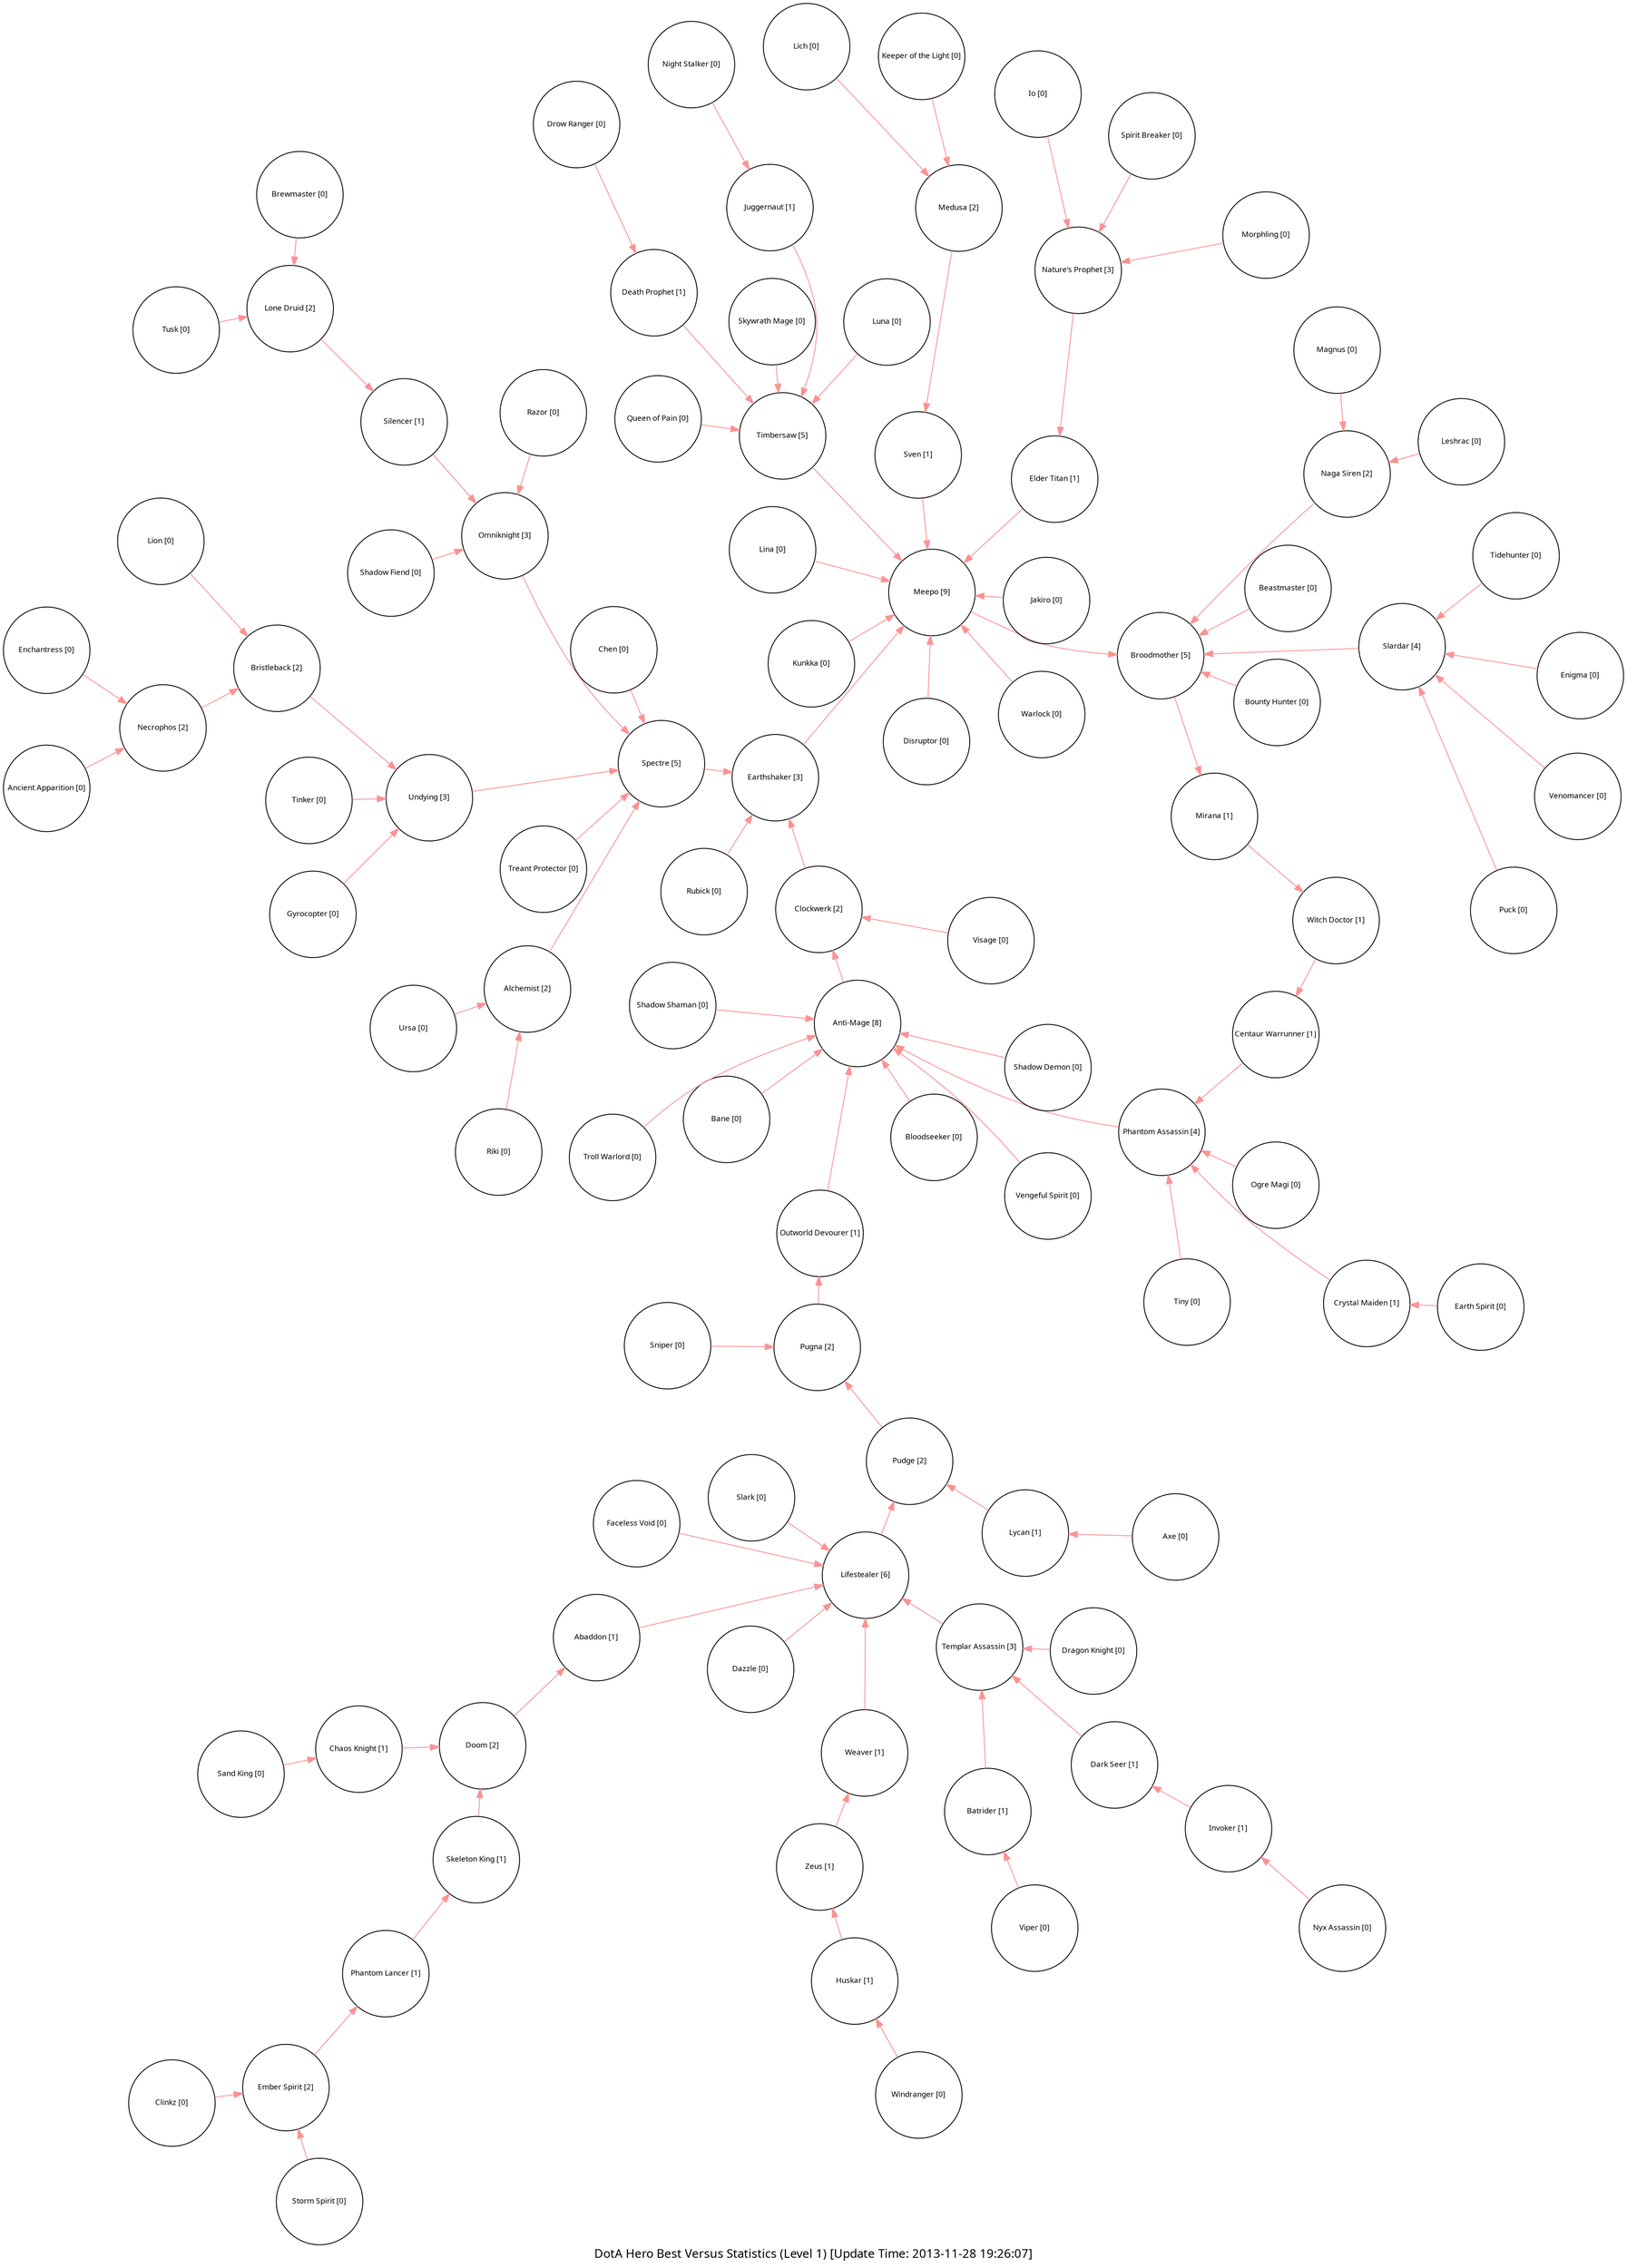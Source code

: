 digraph best_level_1
{
    layout = neato;
    overlap = false;
    splines = true;
    fontname = "Calibri";
    label = "DotA Hero Best Versus Statistics (Level 1) [Update Time: 2013-11-28 19:26:07]";
    sep = "+16";
    node [fontname = "Calibri", fontsize = 9, fixedsize = true, width = 1.4, height = 1.4];
    h0 [href = "http://dotabuff.com/heroes/abaddon", label = "Abaddon [1]"];
    h0 -> h43 [color = "#fb9293", tooltip = "Abaddon → Lifestealer [1]&#10;Advantage = 1.65%&#10;Win Rate = 60.56%&#10;Matches = 105735"];
    h1 [href = "http://dotabuff.com/heroes/alchemist", label = "Alchemist [2]"];
    h1 -> h81 [color = "#fb9293", tooltip = "Alchemist → Spectre [1]&#10;Advantage = 1.95%&#10;Win Rate = 46.43%&#10;Matches = 114047"];
    h2 [href = "http://dotabuff.com/heroes/ancient-apparition", label = "Ancient Apparition [0]"];
    h2 -> h56 [color = "#fb9293", tooltip = "Ancient Apparition → Necrophos [1]&#10;Advantage = 2.92%&#10;Win Rate = 45.35%&#10;Matches = 48607"];
    h3 [href = "http://dotabuff.com/heroes/anti-mage", label = "Anti-Mage [8]"];
    h3 -> h17 [color = "#fb9293", tooltip = "Anti-Mage → Clockwerk [1]&#10;Advantage = 3.07%&#10;Win Rate = 43.81%&#10;Matches = 123911"];
    h4 [href = "http://dotabuff.com/heroes/axe", label = "Axe [0]"];
    h4 -> h48 [color = "#fb9293", tooltip = "Axe → Lycan [1]&#10;Advantage = 3.22%&#10;Win Rate = 47.08%&#10;Matches = 90901"];
    h5 [href = "http://dotabuff.com/heroes/bane", label = "Bane [0]"];
    h5 -> h3 [color = "#fb9293", tooltip = "Bane → Anti-Mage [1]&#10;Advantage = 1.1%&#10;Win Rate = 54.85%&#10;Matches = 70972"];
    h6 [href = "http://dotabuff.com/heroes/batrider", label = "Batrider [1]"];
    h6 -> h85 [color = "#fb9293", tooltip = "Batrider → Templar Assassin [1]&#10;Advantage = 3.05%&#10;Win Rate = 50.52%&#10;Matches = 47301"];
    h7 [href = "http://dotabuff.com/heroes/beastmaster", label = "Beastmaster [0]"];
    h7 -> h12 [color = "#fb9293", tooltip = "Beastmaster → Broodmother [1]&#10;Advantage = 1.38%&#10;Win Rate = 53.09%&#10;Matches = 29223"];
    h8 [href = "http://dotabuff.com/heroes/bloodseeker", label = "Bloodseeker [0]"];
    h8 -> h3 [color = "#fb9293", tooltip = "Bloodseeker → Anti-Mage [1]&#10;Advantage = 4.4%&#10;Win Rate = 63.66%&#10;Matches = 269544"];
    h9 [href = "http://dotabuff.com/heroes/bounty-hunter", label = "Bounty Hunter [0]"];
    h9 -> h12 [color = "#fb9293", tooltip = "Bounty Hunter → Broodmother [1]&#10;Advantage = 2.65%&#10;Win Rate = 54.03%&#10;Matches = 162499"];
    h10 [href = "http://dotabuff.com/heroes/brewmaster", label = "Brewmaster [0]"];
    h10 -> h46 [color = "#fb9293", tooltip = "Brewmaster → Lone Druid [1]&#10;Advantage = 1.87%&#10;Win Rate = 56.01%&#10;Matches = 23577"];
    h11 [href = "http://dotabuff.com/heroes/bristleback", label = "Bristleback [2]"];
    h11 -> h93 [color = "#fb9293", tooltip = "Bristleback → Undying [1]&#10;Advantage = 4.09%&#10;Win Rate = 56.36%&#10;Matches = 52934"];
    h12 [href = "http://dotabuff.com/heroes/broodmother", label = "Broodmother [5]"];
    h12 -> h52 [color = "#fb9293", tooltip = "Broodmother → Mirana [1]&#10;Advantage = 1.76%&#10;Win Rate = 44.51%&#10;Matches = 111628"];
    h13 [href = "http://dotabuff.com/heroes/centaur-warrunner", label = "Centaur Warrunner [1]"];
    h13 -> h62 [color = "#fb9293", tooltip = "Centaur Warrunner → Phantom Assassin [1]&#10;Advantage = 1.98%&#10;Win Rate = 60.64%&#10;Matches = 112781"];
    h14 [href = "http://dotabuff.com/heroes/chaos-knight", label = "Chaos Knight [1]"];
    h14 -> h23 [color = "#fb9293", tooltip = "Chaos Knight → Doom [1]&#10;Advantage = 1.55%&#10;Win Rate = 48.95%&#10;Matches = 72088"];
    h15 [href = "http://dotabuff.com/heroes/chen", label = "Chen [0]"];
    h15 -> h81 [color = "#fb9293", tooltip = "Chen → Spectre [1]&#10;Advantage = 2.41%&#10;Win Rate = 43.3%&#10;Matches = 20375"];
    h16 [href = "http://dotabuff.com/heroes/clinkz", label = "Clinkz [0]"];
    h16 -> h29 [color = "#fb9293", tooltip = "Clinkz → Ember Spirit [1]&#10;Advantage = 2.52%&#10;Win Rate = 56.4%&#10;Matches = 71732"];
    h17 [href = "http://dotabuff.com/heroes/clockwerk", label = "Clockwerk [2]"];
    h17 -> h26 [color = "#fb9293", tooltip = "Clockwerk → Earthshaker [1]&#10;Advantage = 2.38%&#10;Win Rate = 54.13%&#10;Matches = 134687"];
    h18 [href = "http://dotabuff.com/heroes/crystal-maiden", label = "Crystal Maiden [1]"];
    h18 -> h62 [color = "#fb9293", tooltip = "Crystal Maiden → Phantom Assassin [1]&#10;Advantage = 1.72%&#10;Win Rate = 60.68%&#10;Matches = 239735"];
    h19 [href = "http://dotabuff.com/heroes/dark-seer", label = "Dark Seer [1]"];
    h19 -> h85 [color = "#fb9293", tooltip = "Dark Seer → Templar Assassin [1]&#10;Advantage = 3.87%&#10;Win Rate = 56.35%&#10;Matches = 63465"];
    h20 [href = "http://dotabuff.com/heroes/dazzle", label = "Dazzle [0]"];
    h20 -> h43 [color = "#fb9293", tooltip = "Dazzle → Lifestealer [1]&#10;Advantage = 1.46%&#10;Win Rate = 56.29%&#10;Matches = 77289"];
    h21 [href = "http://dotabuff.com/heroes/death-prophet", label = "Death Prophet [1]"];
    h21 -> h87 [color = "#fb9293", tooltip = "Death Prophet → Timbersaw [1]&#10;Advantage = 3.83%&#10;Win Rate = 61.37%&#10;Matches = 109237"];
    h22 [href = "http://dotabuff.com/heroes/disruptor", label = "Disruptor [0]"];
    h22 -> h51 [color = "#fb9293", tooltip = "Disruptor → Meepo [1]&#10;Advantage = 1.77%&#10;Win Rate = 61.1%&#10;Matches = 24323"];
    h23 [href = "http://dotabuff.com/heroes/doom", label = "Doom [2]"];
    h23 -> h0 [color = "#fb9293", tooltip = "Doom → Abaddon [1]&#10;Advantage = 1.19%&#10;Win Rate = 43.28%&#10;Matches = 93119"];
    h24 [href = "http://dotabuff.com/heroes/dragon-knight", label = "Dragon Knight [0]"];
    h24 -> h85 [color = "#fb9293", tooltip = "Dragon Knight → Templar Assassin [1]&#10;Advantage = 1.72%&#10;Win Rate = 54.83%&#10;Matches = 79376"];
    h25 [href = "http://dotabuff.com/heroes/drow-ranger", label = "Drow Ranger [0]"];
    h25 -> h21 [color = "#fb9293", tooltip = "Drow Ranger → Death Prophet [1]&#10;Advantage = 3.71%&#10;Win Rate = 49.35%&#10;Matches = 232098"];
    h26 [href = "http://dotabuff.com/heroes/earthshaker", label = "Earthshaker [3]"];
    h26 -> h51 [color = "#fb9293", tooltip = "Earthshaker → Meepo [1]&#10;Advantage = 4.07%&#10;Win Rate = 58.56%&#10;Matches = 61644"];
    h27 [href = "http://dotabuff.com/heroes/earth-spirit", label = "Earth Spirit [0]"];
    h27 -> h18 [color = "#fb9293", tooltip = "Earth Spirit → Crystal Maiden [1]&#10;Advantage = 1.06%&#10;Win Rate = 35.2%&#10;Matches = 90639"];
    h28 [href = "http://dotabuff.com/heroes/elder-titan", label = "Elder Titan [1]"];
    h28 -> h51 [color = "#fb9293", tooltip = "Elder Titan → Meepo [1]&#10;Advantage = 2.23%&#10;Win Rate = 60.25%&#10;Matches = 19826"];
    h29 [href = "http://dotabuff.com/heroes/ember-spirit", label = "Ember Spirit [2]"];
    h29 -> h63 [color = "#fb9293", tooltip = "Ember Spirit → Phantom Lancer [1]&#10;Advantage = 1.24%&#10;Win Rate = 40.47%&#10;Matches = 73573"];
    h30 [href = "http://dotabuff.com/heroes/enchantress", label = "Enchantress [0]"];
    h30 -> h56 [color = "#fb9293", tooltip = "Enchantress → Necrophos [1]&#10;Advantage = 1.18%&#10;Win Rate = 39.99%&#10;Matches = 40647"];
    h31 [href = "http://dotabuff.com/heroes/enigma", label = "Enigma [0]"];
    h31 -> h78 [color = "#fb9293", tooltip = "Enigma → Slardar [1]&#10;Advantage = 0.87%&#10;Win Rate = 44.28%&#10;Matches = 40914"];
    h32 [href = "http://dotabuff.com/heroes/faceless-void", label = "Faceless Void [0]"];
    h32 -> h43 [color = "#fb9293", tooltip = "Faceless Void → Lifestealer [1]&#10;Advantage = 1.75%&#10;Win Rate = 50.12%&#10;Matches = 144274"];
    h33 [href = "http://dotabuff.com/heroes/gyrocopter", label = "Gyrocopter [0]"];
    h33 -> h93 [color = "#fb9293", tooltip = "Gyrocopter → Undying [1]&#10;Advantage = 2.18%&#10;Win Rate = 48.7%&#10;Matches = 44150"];
    h34 [href = "http://dotabuff.com/heroes/huskar", label = "Huskar [1]"];
    h34 -> h103 [color = "#fb9293", tooltip = "Huskar → Zeus [1]&#10;Advantage = 5.16%&#10;Win Rate = 45.85%&#10;Matches = 121535"];
    h35 [href = "http://dotabuff.com/heroes/invoker", label = "Invoker [1]"];
    h35 -> h19 [color = "#fb9293", tooltip = "Invoker → Dark Seer [1]&#10;Advantage = -0.31%&#10;Win Rate = 46.63%&#10;Matches = 126255"];
    h36 [href = "http://dotabuff.com/heroes/io", label = "Io [0]"];
    h36 -> h55 [color = "#fb9293", tooltip = "Io → Nature's Prophet [1]&#10;Advantage = 1.67%&#10;Win Rate = 41.46%&#10;Matches = 53408"];
    h37 [href = "http://dotabuff.com/heroes/jakiro", label = "Jakiro [0]"];
    h37 -> h51 [color = "#fb9293", tooltip = "Jakiro → Meepo [1]&#10;Advantage = 3.86%&#10;Win Rate = 62.16%&#10;Matches = 27498"];
    h38 [href = "http://dotabuff.com/heroes/juggernaut", label = "Juggernaut [1]"];
    h38 -> h87 [color = "#fb9293", tooltip = "Juggernaut → Timbersaw [1]&#10;Advantage = 2.47%&#10;Win Rate = 52.95%&#10;Matches = 188609"];
    h39 [href = "http://dotabuff.com/heroes/keeper-of-the-light", label = "Keeper of the Light [0]"];
    h39 -> h50 [color = "#fb9293", tooltip = "Keeper of the Light → Medusa [1]&#10;Advantage = 1.18%&#10;Win Rate = 52.42%&#10;Matches = 41036"];
    h40 [href = "http://dotabuff.com/heroes/kunkka", label = "Kunkka [0]"];
    h40 -> h51 [color = "#fb9293", tooltip = "Kunkka → Meepo [1]&#10;Advantage = 2.88%&#10;Win Rate = 58.14%&#10;Matches = 48571"];
    h41 [href = "http://dotabuff.com/heroes/leshrac", label = "Leshrac [0]"];
    h41 -> h54 [color = "#fb9293", tooltip = "Leshrac → Naga Siren [1]&#10;Advantage = 2.21%&#10;Win Rate = 53.97%&#10;Matches = 22334"];
    h42 [href = "http://dotabuff.com/heroes/lich", label = "Lich [0]"];
    h42 -> h50 [color = "#fb9293", tooltip = "Lich → Medusa [1]&#10;Advantage = 1.86%&#10;Win Rate = 60.39%&#10;Matches = 55820"];
    h43 [href = "http://dotabuff.com/heroes/lifestealer", label = "Lifestealer [6]"];
    h43 -> h65 [color = "#fb9293", tooltip = "Lifestealer → Pudge [1]&#10;Advantage = 2.71%&#10;Win Rate = 51.08%&#10;Matches = 498695"];
    h44 [href = "http://dotabuff.com/heroes/lina", label = "Lina [0]"];
    h44 -> h51 [color = "#fb9293", tooltip = "Lina → Meepo [1]&#10;Advantage = 1.7%&#10;Win Rate = 53.15%&#10;Matches = 42214"];
    h45 [href = "http://dotabuff.com/heroes/lion", label = "Lion [0]"];
    h45 -> h11 [color = "#fb9293", tooltip = "Lion → Bristleback [1]&#10;Advantage = 1.82%&#10;Win Rate = 49.06%&#10;Matches = 107332"];
    h46 [href = "http://dotabuff.com/heroes/lone-druid", label = "Lone Druid [2]"];
    h46 -> h75 [color = "#fb9293", tooltip = "Lone Druid → Silencer [1]&#10;Advantage = 2.2%&#10;Win Rate = 44.77%&#10;Matches = 51535"];
    h47 [href = "http://dotabuff.com/heroes/luna", label = "Luna [0]"];
    h47 -> h87 [color = "#fb9293", tooltip = "Luna → Timbersaw [1]&#10;Advantage = 1.9%&#10;Win Rate = 56.61%&#10;Matches = 118009"];
    h48 [href = "http://dotabuff.com/heroes/lycan", label = "Lycan [1]"];
    h48 -> h65 [color = "#fb9293", tooltip = "Lycan → Pudge [1]&#10;Advantage = 2.47%&#10;Win Rate = 58.05%&#10;Matches = 178530"];
    h49 [href = "http://dotabuff.com/heroes/magnus", label = "Magnus [0]"];
    h49 -> h54 [color = "#fb9293", tooltip = "Magnus → Naga Siren [1]&#10;Advantage = 1.07%&#10;Win Rate = 50.72%&#10;Matches = 37958"];
    h50 [href = "http://dotabuff.com/heroes/medusa", label = "Medusa [2]"];
    h50 -> h84 [color = "#fb9293", tooltip = "Medusa → Sven [1]&#10;Advantage = 1.78%&#10;Win Rate = 49.79%&#10;Matches = 62198"];
    h51 [href = "http://dotabuff.com/heroes/meepo", label = "Meepo [9]"];
    h51 -> h12 [color = "#fb9293", tooltip = "Meepo → Broodmother [1]&#10;Advantage = 2.71%&#10;Win Rate = 50.89%&#10;Matches = 30237"];
    h52 [href = "http://dotabuff.com/heroes/mirana", label = "Mirana [1]"];
    h52 -> h102 [color = "#fb9293", tooltip = "Mirana → Witch Doctor [1]&#10;Advantage = 1.12%&#10;Win Rate = 51.91%&#10;Matches = 138561"];
    h53 [href = "http://dotabuff.com/heroes/morphling", label = "Morphling [0]"];
    h53 -> h55 [color = "#fb9293", tooltip = "Morphling → Nature's Prophet [1]&#10;Advantage = 0.41%&#10;Win Rate = 43.4%&#10;Matches = 97618"];
    h54 [href = "http://dotabuff.com/heroes/naga-siren", label = "Naga Siren [2]"];
    h54 -> h12 [color = "#fb9293", tooltip = "Naga Siren → Broodmother [1]&#10;Advantage = 3.31%&#10;Win Rate = 52.24%&#10;Matches = 34126"];
    h55 [href = "http://dotabuff.com/heroes/natures-prophet", label = "Nature's Prophet [3]"];
    h55 -> h28 [color = "#fb9293", tooltip = "Nature's Prophet → Elder Titan [1]&#10;Advantage = 1.64%&#10;Win Rate = 47.6%&#10;Matches = 89437"];
    h56 [href = "http://dotabuff.com/heroes/necrophos", label = "Necrophos [2]"];
    h56 -> h11 [color = "#fb9293", tooltip = "Necrophos → Bristleback [1]&#10;Advantage = 3.39%&#10;Win Rate = 57.59%&#10;Matches = 77888"];
    h57 [href = "http://dotabuff.com/heroes/night-stalker", label = "Night Stalker [0]"];
    h57 -> h38 [color = "#fb9293", tooltip = "Night Stalker → Juggernaut [1]&#10;Advantage = 1.39%&#10;Win Rate = 51.87%&#10;Matches = 105032"];
    h58 [href = "http://dotabuff.com/heroes/nyx-assassin", label = "Nyx Assassin [0]"];
    h58 -> h35 [color = "#fb9293", tooltip = "Nyx Assassin → Invoker [1]&#10;Advantage = 1.68%&#10;Win Rate = 53.47%&#10;Matches = 180034"];
    h59 [href = "http://dotabuff.com/heroes/ogre-magi", label = "Ogre Magi [0]"];
    h59 -> h62 [color = "#fb9293", tooltip = "Ogre Magi → Phantom Assassin [1]&#10;Advantage = 1.91%&#10;Win Rate = 59.1%&#10;Matches = 144581"];
    h60 [href = "http://dotabuff.com/heroes/omniknight", label = "Omniknight [3]"];
    h60 -> h81 [color = "#fb9293", tooltip = "Omniknight → Spectre [1]&#10;Advantage = 2.8%&#10;Win Rate = 52.37%&#10;Matches = 54635"];
    h61 [href = "http://dotabuff.com/heroes/outworld-devourer", label = "Outworld Devourer [1]"];
    h61 -> h3 [color = "#fb9293", tooltip = "Outworld Devourer → Anti-Mage [1]&#10;Advantage = 2.77%&#10;Win Rate = 57.24%&#10;Matches = 106679"];
    h62 [href = "http://dotabuff.com/heroes/phantom-assassin", label = "Phantom Assassin [4]"];
    h62 -> h3 [color = "#fb9293", tooltip = "Phantom Assassin → Anti-Mage [1]&#10;Advantage = 2.7%&#10;Win Rate = 55.37%&#10;Matches = 227478"];
    h63 [href = "http://dotabuff.com/heroes/phantom-lancer", label = "Phantom Lancer [1]"];
    h63 -> h76 [color = "#fb9293", tooltip = "Phantom Lancer → Skeleton King [1]&#10;Advantage = 3.25%&#10;Win Rate = 49.14%&#10;Matches = 104880"];
    h64 [href = "http://dotabuff.com/heroes/puck", label = "Puck [0]"];
    h64 -> h78 [color = "#fb9293", tooltip = "Puck → Slardar [1]&#10;Advantage = 0.48%&#10;Win Rate = 42.18%&#10;Matches = 64601"];
    h65 [href = "http://dotabuff.com/heroes/pudge", label = "Pudge [2]"];
    h65 -> h66 [color = "#fb9293", tooltip = "Pudge → Pugna [1]&#10;Advantage = 2.8%&#10;Win Rate = 52.63%&#10;Matches = 187177"];
    h66 [href = "http://dotabuff.com/heroes/pugna", label = "Pugna [2]"];
    h66 -> h61 [color = "#fb9293", tooltip = "Pugna → Outworld Devourer [1]&#10;Advantage = 4.79%&#10;Win Rate = 55.68%&#10;Matches = 63329"];
    h67 [href = "http://dotabuff.com/heroes/queen-of-pain", label = "Queen of Pain [0]"];
    h67 -> h87 [color = "#fb9293", tooltip = "Queen of Pain → Timbersaw [1]&#10;Advantage = 1.13%&#10;Win Rate = 46.29%&#10;Matches = 123324"];
    h68 [href = "http://dotabuff.com/heroes/razor", label = "Razor [0]"];
    h68 -> h60 [color = "#fb9293", tooltip = "Razor → Omniknight [1]&#10;Advantage = 2.03%&#10;Win Rate = 48.36%&#10;Matches = 60867"];
    h69 [href = "http://dotabuff.com/heroes/riki", label = "Riki [0]"];
    h69 -> h1 [color = "#fb9293", tooltip = "Riki → Alchemist [1]&#10;Advantage = 2.87%&#10;Win Rate = 56.58%&#10;Matches = 218976"];
    h70 [href = "http://dotabuff.com/heroes/rubick", label = "Rubick [0]"];
    h70 -> h26 [color = "#fb9293", tooltip = "Rubick → Earthshaker [1]&#10;Advantage = 0.98%&#10;Win Rate = 47.39%&#10;Matches = 199044"];
    h71 [href = "http://dotabuff.com/heroes/sand-king", label = "Sand King [0]"];
    h71 -> h14 [color = "#fb9293", tooltip = "Sand King → Chaos Knight [1]&#10;Advantage = 2.15%&#10;Win Rate = 55.84%&#10;Matches = 65047"];
    h72 [href = "http://dotabuff.com/heroes/shadow-demon", label = "Shadow Demon [0]"];
    h72 -> h3 [color = "#fb9293", tooltip = "Shadow Demon → Anti-Mage [1]&#10;Advantage = 0.95%&#10;Win Rate = 50.27%&#10;Matches = 55929"];
    h73 [href = "http://dotabuff.com/heroes/shadow-fiend", label = "Shadow Fiend [0]"];
    h73 -> h60 [color = "#fb9293", tooltip = "Shadow Fiend → Omniknight [1]&#10;Advantage = 1.12%&#10;Win Rate = 46.84%&#10;Matches = 69959"];
    h74 [href = "http://dotabuff.com/heroes/shadow-shaman", label = "Shadow Shaman [0]"];
    h74 -> h3 [color = "#fb9293", tooltip = "Shadow Shaman → Anti-Mage [1]&#10;Advantage = 1.56%&#10;Win Rate = 62.06%&#10;Matches = 107326"];
    h75 [href = "http://dotabuff.com/heroes/silencer", label = "Silencer [1]"];
    h75 -> h60 [color = "#fb9293", tooltip = "Silencer → Omniknight [1]&#10;Advantage = 2.04%&#10;Win Rate = 50.67%&#10;Matches = 63331"];
    h76 [href = "http://dotabuff.com/heroes/skeleton-king", label = "Skeleton King [1]"];
    h76 -> h23 [color = "#fb9293", tooltip = "Skeleton King → Doom [1]&#10;Advantage = 2.85%&#10;Win Rate = 59.05%&#10;Matches = 90521"];
    h77 [href = "http://dotabuff.com/heroes/skywrath-mage", label = "Skywrath Mage [0]"];
    h77 -> h87 [color = "#fb9293", tooltip = "Skywrath Mage → Timbersaw [1]&#10;Advantage = 1.97%&#10;Win Rate = 47.36%&#10;Matches = 75338"];
    h78 [href = "http://dotabuff.com/heroes/slardar", label = "Slardar [4]"];
    h78 -> h12 [color = "#fb9293", tooltip = "Slardar → Broodmother [1]&#10;Advantage = 3.88%&#10;Win Rate = 60.63%&#10;Matches = 67376"];
    h79 [href = "http://dotabuff.com/heroes/slark", label = "Slark [0]"];
    h79 -> h43 [color = "#fb9293", tooltip = "Slark → Lifestealer [1]&#10;Advantage = 2.15%&#10;Win Rate = 55.63%&#10;Matches = 169658"];
    h80 [href = "http://dotabuff.com/heroes/sniper", label = "Sniper [0]"];
    h80 -> h66 [color = "#fb9293", tooltip = "Sniper → Pugna [1]&#10;Advantage = 2.67%&#10;Win Rate = 52.88%&#10;Matches = 101373"];
    h81 [href = "http://dotabuff.com/heroes/spectre", label = "Spectre [5]"];
    h81 -> h26 [color = "#fb9293", tooltip = "Spectre → Earthshaker [1]&#10;Advantage = 2.1%&#10;Win Rate = 56.7%&#10;Matches = 104960"];
    h82 [href = "http://dotabuff.com/heroes/spirit-breaker", label = "Spirit Breaker [0]"];
    h82 -> h55 [color = "#fb9293", tooltip = "Spirit Breaker → Nature's Prophet [1]&#10;Advantage = 2.14%&#10;Win Rate = 53.78%&#10;Matches = 317786"];
    h83 [href = "http://dotabuff.com/heroes/storm-spirit", label = "Storm Spirit [0]"];
    h83 -> h29 [color = "#fb9293", tooltip = "Storm Spirit → Ember Spirit [1]&#10;Advantage = 1.55%&#10;Win Rate = 55.82%&#10;Matches = 141261"];
    h84 [href = "http://dotabuff.com/heroes/sven", label = "Sven [1]"];
    h84 -> h51 [color = "#fb9293", tooltip = "Sven → Meepo [1]&#10;Advantage = 4.29%&#10;Win Rate = 60.02%&#10;Matches = 40486"];
    h85 [href = "http://dotabuff.com/heroes/templar-assassin", label = "Templar Assassin [3]"];
    h85 -> h43 [color = "#fb9293", tooltip = "Templar Assassin → Lifestealer [1]&#10;Advantage = 2.69%&#10;Win Rate = 50.18%&#10;Matches = 121798"];
    h86 [href = "http://dotabuff.com/heroes/tidehunter", label = "Tidehunter [0]"];
    h86 -> h78 [color = "#fb9293", tooltip = "Tidehunter → Slardar [1]&#10;Advantage = 1.75%&#10;Win Rate = 50.88%&#10;Matches = 73097"];
    h87 [href = "http://dotabuff.com/heroes/timbersaw", label = "Timbersaw [5]"];
    h87 -> h51 [color = "#fb9293", tooltip = "Timbersaw → Meepo [1]&#10;Advantage = 4.97%&#10;Win Rate = 59.47%&#10;Matches = 44712"];
    h88 [href = "http://dotabuff.com/heroes/tinker", label = "Tinker [0]"];
    h88 -> h93 [color = "#fb9293", tooltip = "Tinker → Undying [1]&#10;Advantage = 1.44%&#10;Win Rate = 45.5%&#10;Matches = 26891"];
    h89 [href = "http://dotabuff.com/heroes/tiny", label = "Tiny [0]"];
    h89 -> h62 [color = "#fb9293", tooltip = "Tiny → Phantom Assassin [1]&#10;Advantage = 1.7%&#10;Win Rate = 53.41%&#10;Matches = 133511"];
    h90 [href = "http://dotabuff.com/heroes/treant-protector", label = "Treant Protector [0]"];
    h90 -> h81 [color = "#fb9293", tooltip = "Treant Protector → Spectre [1]&#10;Advantage = 3.44%&#10;Win Rate = 52.59%&#10;Matches = 41419"];
    h91 [href = "http://dotabuff.com/heroes/troll-warlord", label = "Troll Warlord [0]"];
    h91 -> h3 [color = "#fb9293", tooltip = "Troll Warlord → Anti-Mage [1]&#10;Advantage = 2.51%&#10;Win Rate = 55.5%&#10;Matches = 79610"];
    h92 [href = "http://dotabuff.com/heroes/tusk", label = "Tusk [0]"];
    h92 -> h46 [color = "#fb9293", tooltip = "Tusk → Lone Druid [1]&#10;Advantage = 1.05%&#10;Win Rate = 52.1%&#10;Matches = 41371"];
    h93 [href = "http://dotabuff.com/heroes/undying", label = "Undying [3]"];
    h93 -> h81 [color = "#fb9293", tooltip = "Undying → Spectre [1]&#10;Advantage = 4.21%&#10;Win Rate = 49.02%&#10;Matches = 45335"];
    h94 [href = "http://dotabuff.com/heroes/ursa", label = "Ursa [0]"];
    h94 -> h1 [color = "#fb9293", tooltip = "Ursa → Alchemist [1]&#10;Advantage = 3.25%&#10;Win Rate = 58.33%&#10;Matches = 129178"];
    h95 [href = "http://dotabuff.com/heroes/vengeful-spirit", label = "Vengeful Spirit [0]"];
    h95 -> h3 [color = "#fb9293", tooltip = "Vengeful Spirit → Anti-Mage [1]&#10;Advantage = 1.43%&#10;Win Rate = 62.95%&#10;Matches = 129258"];
    h96 [href = "http://dotabuff.com/heroes/venomancer", label = "Venomancer [0]"];
    h96 -> h78 [color = "#fb9293", tooltip = "Venomancer → Slardar [1]&#10;Advantage = 2.77%&#10;Win Rate = 56.24%&#10;Matches = 103823"];
    h97 [href = "http://dotabuff.com/heroes/viper", label = "Viper [0]"];
    h97 -> h6 [color = "#fb9293", tooltip = "Viper → Batrider [1]&#10;Advantage = 2.28%&#10;Win Rate = 62.53%&#10;Matches = 57849"];
    h98 [href = "http://dotabuff.com/heroes/visage", label = "Visage [0]"];
    h98 -> h17 [color = "#fb9293", tooltip = "Visage → Clockwerk [1]&#10;Advantage = 2.28%&#10;Win Rate = 49.0%&#10;Matches = 36760"];
    h99 [href = "http://dotabuff.com/heroes/warlock", label = "Warlock [0]"];
    h99 -> h51 [color = "#fb9293", tooltip = "Warlock → Meepo [1]&#10;Advantage = 3.4%&#10;Win Rate = 64.37%&#10;Matches = 30602"];
    h100 [href = "http://dotabuff.com/heroes/weaver", label = "Weaver [1]"];
    h100 -> h43 [color = "#fb9293", tooltip = "Weaver → Lifestealer [1]&#10;Advantage = 1.84%&#10;Win Rate = 54.86%&#10;Matches = 175050"];
    h101 [href = "http://dotabuff.com/heroes/windranger", label = "Windranger [0]"];
    h101 -> h34 [color = "#fb9293", tooltip = "Windranger → Huskar [1]&#10;Advantage = -0.02%&#10;Win Rate = 48.33%&#10;Matches = 134188"];
    h102 [href = "http://dotabuff.com/heroes/witch-doctor", label = "Witch Doctor [1]"];
    h102 -> h13 [color = "#fb9293", tooltip = "Witch Doctor → Centaur Warrunner [1]&#10;Advantage = 1.48%&#10;Win Rate = 49.14%&#10;Matches = 53964"];
    h103 [href = "http://dotabuff.com/heroes/zeus", label = "Zeus [1]"];
    h103 -> h100 [color = "#fb9293", tooltip = "Zeus → Weaver [1]&#10;Advantage = 2.93%&#10;Win Rate = 57.27%&#10;Matches = 126674"];
}
